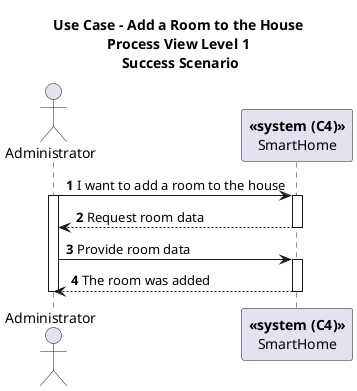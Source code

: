 @startuml

title Use Case - Add a Room to the House\nProcess View Level 1\n Success Scenario

autonumber

actor "Administrator" as A
participant "**<<system (C4)>>**\nSmartHome" as SH

A -> SH : I want to add a room to the house
activate A
activate SH
SH --> A : Request room data
deactivate SH
A -> SH : Provide room data
activate SH
SH --> A : The room was added
deactivate SH
deactivate A

@enduml
